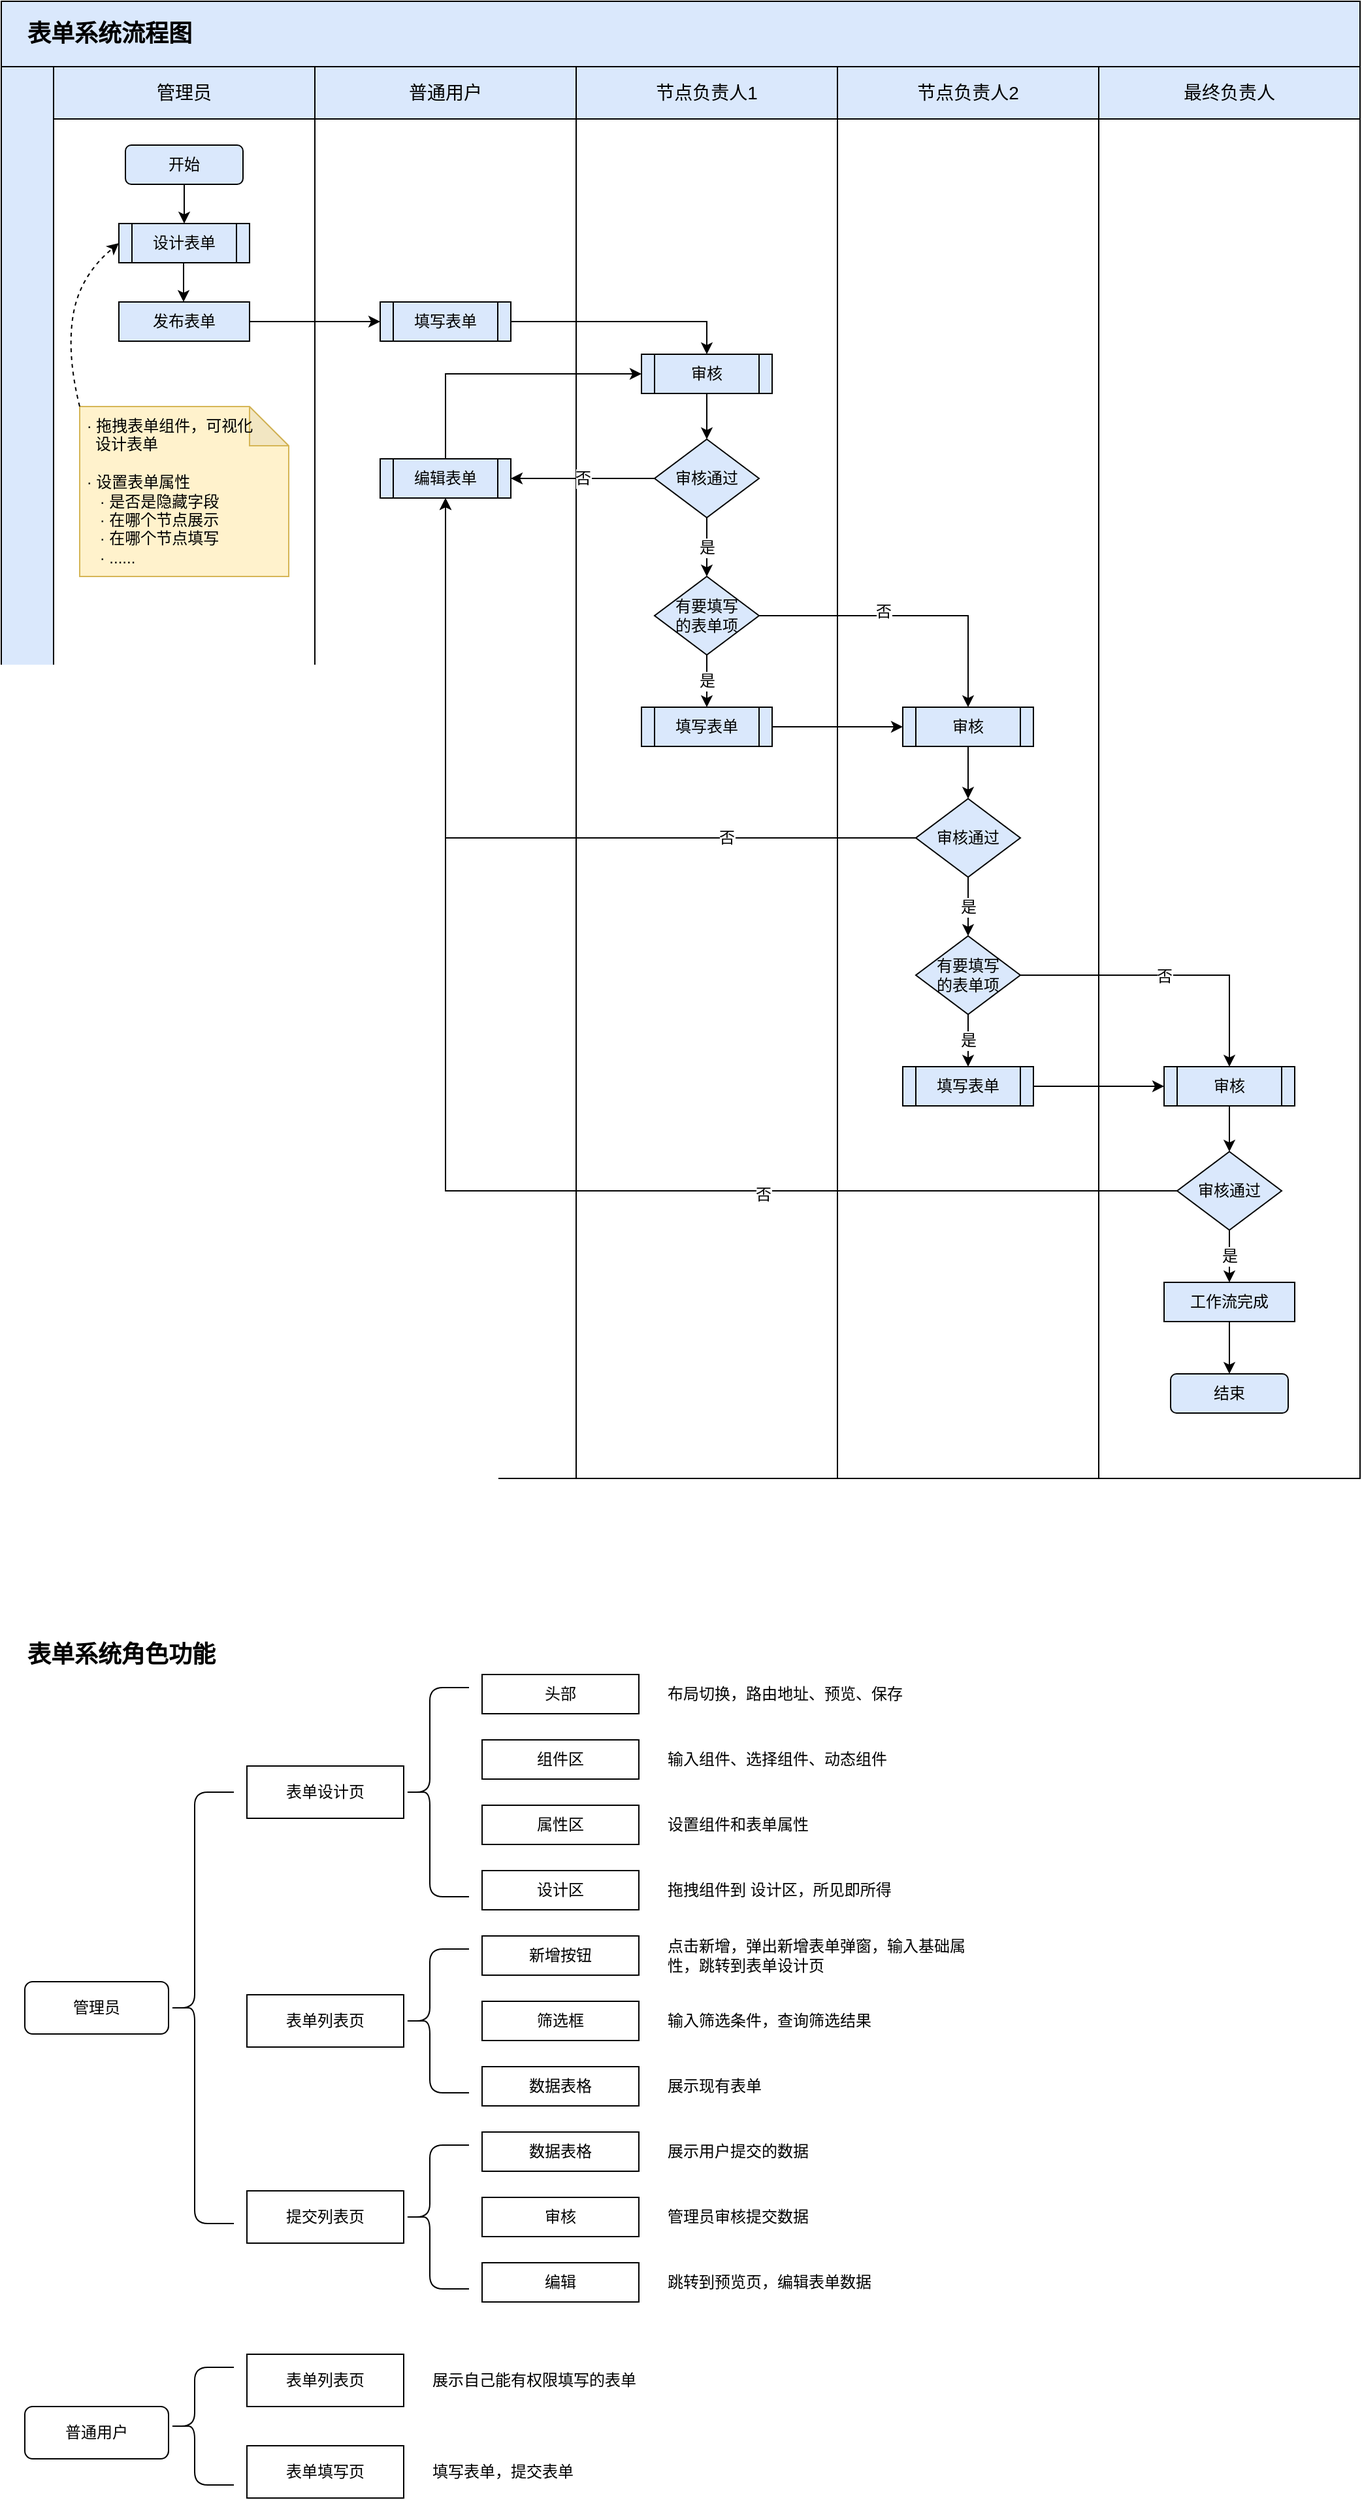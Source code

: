<mxfile version="17.4.5" type="github">
  <diagram id="kgpKYQtTHZ0yAKxKKP6v" name="Page-1">
    <mxGraphModel dx="1384" dy="684" grid="1" gridSize="10" guides="1" tooltips="1" connect="1" arrows="1" fold="1" page="1" pageScale="1" pageWidth="1100" pageHeight="1100" math="0" shadow="0">
      <root>
        <mxCell id="0" />
        <mxCell id="1" parent="0" />
        <mxCell id="IboOVLr7oUpnxhzywGf7-25" value="管理员" style="rounded=1;whiteSpace=wrap;html=1;sketch=0;" parent="1" vertex="1">
          <mxGeometry x="38" y="1595" width="110" height="40" as="geometry" />
        </mxCell>
        <mxCell id="IboOVLr7oUpnxhzywGf7-26" value="" style="shape=curlyBracket;whiteSpace=wrap;html=1;rounded=1;sketch=0;size=0.4;" parent="1" vertex="1">
          <mxGeometry x="148" y="1450" width="50" height="330" as="geometry" />
        </mxCell>
        <mxCell id="IboOVLr7oUpnxhzywGf7-28" value="表单设计页" style="rounded=0;whiteSpace=wrap;html=1;sketch=0;" parent="1" vertex="1">
          <mxGeometry x="208" y="1430" width="120" height="40" as="geometry" />
        </mxCell>
        <mxCell id="IboOVLr7oUpnxhzywGf7-31" value="" style="shape=curlyBracket;whiteSpace=wrap;html=1;rounded=1;sketch=0;size=0.4;" parent="1" vertex="1">
          <mxGeometry x="328" y="1370" width="50" height="160" as="geometry" />
        </mxCell>
        <mxCell id="IboOVLr7oUpnxhzywGf7-35" value="头部" style="rounded=0;whiteSpace=wrap;html=1;sketch=0;" parent="1" vertex="1">
          <mxGeometry x="388" y="1360" width="120" height="30" as="geometry" />
        </mxCell>
        <mxCell id="IboOVLr7oUpnxhzywGf7-36" value="组件区" style="rounded=0;whiteSpace=wrap;html=1;sketch=0;" parent="1" vertex="1">
          <mxGeometry x="388" y="1410" width="120" height="30" as="geometry" />
        </mxCell>
        <mxCell id="IboOVLr7oUpnxhzywGf7-37" value="属性区" style="rounded=0;whiteSpace=wrap;html=1;sketch=0;" parent="1" vertex="1">
          <mxGeometry x="388" y="1460" width="120" height="30" as="geometry" />
        </mxCell>
        <mxCell id="IboOVLr7oUpnxhzywGf7-38" value="设计区" style="rounded=0;whiteSpace=wrap;html=1;sketch=0;" parent="1" vertex="1">
          <mxGeometry x="388" y="1510" width="120" height="30" as="geometry" />
        </mxCell>
        <mxCell id="IboOVLr7oUpnxhzywGf7-39" value="布局切换，路由地址、预览、保存" style="text;html=1;strokeColor=none;fillColor=none;align=left;verticalAlign=middle;whiteSpace=wrap;rounded=0;sketch=0;" parent="1" vertex="1">
          <mxGeometry x="528" y="1360" width="250" height="30" as="geometry" />
        </mxCell>
        <mxCell id="IboOVLr7oUpnxhzywGf7-40" value="输入组件、选择组件、动态组件" style="text;html=1;strokeColor=none;fillColor=none;align=left;verticalAlign=middle;whiteSpace=wrap;rounded=0;sketch=0;" parent="1" vertex="1">
          <mxGeometry x="528" y="1410" width="250" height="30" as="geometry" />
        </mxCell>
        <mxCell id="IboOVLr7oUpnxhzywGf7-41" value="设置组件和表单属性" style="text;html=1;strokeColor=none;fillColor=none;align=left;verticalAlign=middle;whiteSpace=wrap;rounded=0;sketch=0;" parent="1" vertex="1">
          <mxGeometry x="528" y="1460" width="250" height="30" as="geometry" />
        </mxCell>
        <mxCell id="IboOVLr7oUpnxhzywGf7-42" value="拖拽组件到 设计区，所见即所得" style="text;html=1;strokeColor=none;fillColor=none;align=left;verticalAlign=middle;whiteSpace=wrap;rounded=0;sketch=0;" parent="1" vertex="1">
          <mxGeometry x="528" y="1510" width="250" height="30" as="geometry" />
        </mxCell>
        <mxCell id="IboOVLr7oUpnxhzywGf7-43" value="表单列表页" style="rounded=0;whiteSpace=wrap;html=1;sketch=0;" parent="1" vertex="1">
          <mxGeometry x="208" y="1605" width="120" height="40" as="geometry" />
        </mxCell>
        <mxCell id="IboOVLr7oUpnxhzywGf7-44" value="" style="shape=curlyBracket;whiteSpace=wrap;html=1;rounded=1;sketch=0;size=0.4;" parent="1" vertex="1">
          <mxGeometry x="328" y="1570" width="50" height="110" as="geometry" />
        </mxCell>
        <mxCell id="IboOVLr7oUpnxhzywGf7-45" value="新增按钮" style="rounded=0;whiteSpace=wrap;html=1;sketch=0;" parent="1" vertex="1">
          <mxGeometry x="388" y="1560" width="120" height="30" as="geometry" />
        </mxCell>
        <mxCell id="IboOVLr7oUpnxhzywGf7-46" value="筛选框" style="rounded=0;whiteSpace=wrap;html=1;sketch=0;" parent="1" vertex="1">
          <mxGeometry x="388" y="1610" width="120" height="30" as="geometry" />
        </mxCell>
        <mxCell id="IboOVLr7oUpnxhzywGf7-47" value="数据表格" style="rounded=0;whiteSpace=wrap;html=1;sketch=0;" parent="1" vertex="1">
          <mxGeometry x="388" y="1660" width="120" height="30" as="geometry" />
        </mxCell>
        <mxCell id="IboOVLr7oUpnxhzywGf7-50" value="点击新增，弹出新增表单弹窗，输入基础属性，跳转到表单设计页" style="text;html=1;strokeColor=none;fillColor=none;align=left;verticalAlign=middle;whiteSpace=wrap;rounded=0;sketch=0;" parent="1" vertex="1">
          <mxGeometry x="528" y="1560" width="250" height="30" as="geometry" />
        </mxCell>
        <mxCell id="IboOVLr7oUpnxhzywGf7-51" value="输入筛选条件，查询筛选结果" style="text;html=1;strokeColor=none;fillColor=none;align=left;verticalAlign=middle;whiteSpace=wrap;rounded=0;sketch=0;" parent="1" vertex="1">
          <mxGeometry x="528" y="1610" width="250" height="30" as="geometry" />
        </mxCell>
        <mxCell id="IboOVLr7oUpnxhzywGf7-52" value="展示现有表单" style="text;html=1;strokeColor=none;fillColor=none;align=left;verticalAlign=middle;whiteSpace=wrap;rounded=0;sketch=0;" parent="1" vertex="1">
          <mxGeometry x="528" y="1660" width="250" height="30" as="geometry" />
        </mxCell>
        <mxCell id="IboOVLr7oUpnxhzywGf7-53" value="提交列表页" style="rounded=0;whiteSpace=wrap;html=1;sketch=0;" parent="1" vertex="1">
          <mxGeometry x="208" y="1755" width="120" height="40" as="geometry" />
        </mxCell>
        <mxCell id="IboOVLr7oUpnxhzywGf7-54" value="" style="shape=curlyBracket;whiteSpace=wrap;html=1;rounded=1;sketch=0;size=0.4;" parent="1" vertex="1">
          <mxGeometry x="328" y="1720" width="50" height="110" as="geometry" />
        </mxCell>
        <mxCell id="IboOVLr7oUpnxhzywGf7-55" value="数据表格" style="rounded=0;whiteSpace=wrap;html=1;sketch=0;" parent="1" vertex="1">
          <mxGeometry x="388" y="1710" width="120" height="30" as="geometry" />
        </mxCell>
        <mxCell id="IboOVLr7oUpnxhzywGf7-56" value="审核" style="rounded=0;whiteSpace=wrap;html=1;sketch=0;" parent="1" vertex="1">
          <mxGeometry x="388" y="1760" width="120" height="30" as="geometry" />
        </mxCell>
        <mxCell id="IboOVLr7oUpnxhzywGf7-57" value="编辑" style="rounded=0;whiteSpace=wrap;html=1;sketch=0;" parent="1" vertex="1">
          <mxGeometry x="388" y="1810" width="120" height="30" as="geometry" />
        </mxCell>
        <mxCell id="IboOVLr7oUpnxhzywGf7-59" value="展示用户提交的数据" style="text;html=1;strokeColor=none;fillColor=none;align=left;verticalAlign=middle;whiteSpace=wrap;rounded=0;sketch=0;" parent="1" vertex="1">
          <mxGeometry x="528" y="1710" width="250" height="30" as="geometry" />
        </mxCell>
        <mxCell id="IboOVLr7oUpnxhzywGf7-60" value="管理员审核提交数据" style="text;html=1;strokeColor=none;fillColor=none;align=left;verticalAlign=middle;whiteSpace=wrap;rounded=0;sketch=0;" parent="1" vertex="1">
          <mxGeometry x="528" y="1760" width="250" height="30" as="geometry" />
        </mxCell>
        <mxCell id="IboOVLr7oUpnxhzywGf7-61" value="跳转到预览页，编辑表单数据" style="text;html=1;strokeColor=none;fillColor=none;align=left;verticalAlign=middle;whiteSpace=wrap;rounded=0;sketch=0;" parent="1" vertex="1">
          <mxGeometry x="528" y="1810" width="250" height="30" as="geometry" />
        </mxCell>
        <mxCell id="IboOVLr7oUpnxhzywGf7-64" value="普通用户" style="rounded=1;whiteSpace=wrap;html=1;sketch=0;" parent="1" vertex="1">
          <mxGeometry x="38" y="1920" width="110" height="40" as="geometry" />
        </mxCell>
        <mxCell id="IboOVLr7oUpnxhzywGf7-65" value="" style="shape=curlyBracket;whiteSpace=wrap;html=1;rounded=1;sketch=0;size=0.4;" parent="1" vertex="1">
          <mxGeometry x="148" y="1890" width="50" height="90" as="geometry" />
        </mxCell>
        <mxCell id="IboOVLr7oUpnxhzywGf7-66" value="表单列表页" style="rounded=0;whiteSpace=wrap;html=1;sketch=0;" parent="1" vertex="1">
          <mxGeometry x="208" y="1880" width="120" height="40" as="geometry" />
        </mxCell>
        <mxCell id="IboOVLr7oUpnxhzywGf7-72" value="展示自己能有权限填写的表单" style="text;html=1;strokeColor=none;fillColor=none;align=left;verticalAlign=middle;whiteSpace=wrap;rounded=0;sketch=0;" parent="1" vertex="1">
          <mxGeometry x="348" y="1885" width="250" height="30" as="geometry" />
        </mxCell>
        <mxCell id="IboOVLr7oUpnxhzywGf7-76" value="表单填写页" style="rounded=0;whiteSpace=wrap;html=1;sketch=0;" parent="1" vertex="1">
          <mxGeometry x="208" y="1950" width="120" height="40" as="geometry" />
        </mxCell>
        <mxCell id="IboOVLr7oUpnxhzywGf7-83" value="填写表单，提交表单" style="text;html=1;strokeColor=none;fillColor=none;align=left;verticalAlign=middle;whiteSpace=wrap;rounded=0;sketch=0;" parent="1" vertex="1">
          <mxGeometry x="348" y="1955" width="250" height="30" as="geometry" />
        </mxCell>
        <mxCell id="l4G0WWd9K2WXSb8Dgo5U-1" value="表单系统角色功能" style="text;html=1;strokeColor=none;fillColor=none;align=left;verticalAlign=middle;whiteSpace=wrap;rounded=0;fontSize=18;fontStyle=1" vertex="1" parent="1">
          <mxGeometry x="38" y="1330" width="480" height="30" as="geometry" />
        </mxCell>
        <mxCell id="l4G0WWd9K2WXSb8Dgo5U-65" value="" style="rounded=0;whiteSpace=wrap;html=1;fontSize=18;fillColor=#DAE8FC;" vertex="1" parent="1">
          <mxGeometry x="20" y="80" width="1040" height="50" as="geometry" />
        </mxCell>
        <mxCell id="l4G0WWd9K2WXSb8Dgo5U-66" value="" style="rounded=0;whiteSpace=wrap;html=1;fontSize=18;fillColor=#DAE8FC;" vertex="1" parent="1">
          <mxGeometry x="20" y="130" width="40" height="1080" as="geometry" />
        </mxCell>
        <mxCell id="l4G0WWd9K2WXSb8Dgo5U-67" value="" style="rounded=0;whiteSpace=wrap;html=1;fontSize=18;" vertex="1" parent="1">
          <mxGeometry x="60" y="130" width="200" height="1080" as="geometry" />
        </mxCell>
        <mxCell id="l4G0WWd9K2WXSb8Dgo5U-38" value="表单系统流程图" style="text;html=1;strokeColor=none;fillColor=none;align=left;verticalAlign=middle;whiteSpace=wrap;rounded=0;fontSize=18;fontStyle=1" vertex="1" parent="1">
          <mxGeometry x="38" y="90" width="480" height="30" as="geometry" />
        </mxCell>
        <mxCell id="l4G0WWd9K2WXSb8Dgo5U-72" value="" style="rounded=0;whiteSpace=wrap;html=1;fontSize=18;" vertex="1" parent="1">
          <mxGeometry x="260" y="130" width="200" height="1080" as="geometry" />
        </mxCell>
        <mxCell id="l4G0WWd9K2WXSb8Dgo5U-73" value="" style="rounded=0;whiteSpace=wrap;html=1;fontSize=18;" vertex="1" parent="1">
          <mxGeometry x="460" y="130" width="200" height="1080" as="geometry" />
        </mxCell>
        <mxCell id="l4G0WWd9K2WXSb8Dgo5U-74" value="" style="rounded=0;whiteSpace=wrap;html=1;fontSize=18;" vertex="1" parent="1">
          <mxGeometry x="660" y="130" width="200" height="1080" as="geometry" />
        </mxCell>
        <mxCell id="l4G0WWd9K2WXSb8Dgo5U-75" value="" style="rounded=0;whiteSpace=wrap;html=1;fontSize=18;" vertex="1" parent="1">
          <mxGeometry x="860" y="130" width="200" height="1080" as="geometry" />
        </mxCell>
        <mxCell id="l4G0WWd9K2WXSb8Dgo5U-76" value="&lt;font style=&quot;font-size: 14px&quot;&gt;管理员&lt;/font&gt;" style="rounded=0;whiteSpace=wrap;html=1;fontSize=14;fillColor=#DAE8FC;" vertex="1" parent="1">
          <mxGeometry x="60" y="130" width="200" height="40" as="geometry" />
        </mxCell>
        <mxCell id="l4G0WWd9K2WXSb8Dgo5U-81" value="&lt;font style=&quot;font-size: 14px&quot;&gt;普通用户&lt;/font&gt;" style="rounded=0;whiteSpace=wrap;html=1;fontSize=14;fillColor=#DAE8FC;" vertex="1" parent="1">
          <mxGeometry x="260" y="130" width="200" height="40" as="geometry" />
        </mxCell>
        <mxCell id="l4G0WWd9K2WXSb8Dgo5U-82" value="&lt;font style=&quot;font-size: 14px&quot;&gt;节点负责人1&lt;/font&gt;" style="rounded=0;whiteSpace=wrap;html=1;fontSize=14;fillColor=#DAE8FC;" vertex="1" parent="1">
          <mxGeometry x="460" y="130" width="200" height="40" as="geometry" />
        </mxCell>
        <mxCell id="l4G0WWd9K2WXSb8Dgo5U-83" value="节点负责人2" style="rounded=0;whiteSpace=wrap;html=1;fontSize=14;fillColor=#DAE8FC;" vertex="1" parent="1">
          <mxGeometry x="660" y="130" width="200" height="40" as="geometry" />
        </mxCell>
        <mxCell id="l4G0WWd9K2WXSb8Dgo5U-84" value="最终负责人" style="rounded=0;whiteSpace=wrap;html=1;fontSize=14;fillColor=#DAE8FC;" vertex="1" parent="1">
          <mxGeometry x="860" y="130" width="200" height="40" as="geometry" />
        </mxCell>
        <mxCell id="l4G0WWd9K2WXSb8Dgo5U-87" value="" style="edgeStyle=orthogonalEdgeStyle;rounded=0;sketch=0;jumpStyle=none;orthogonalLoop=1;jettySize=auto;html=1;shadow=0;fontSize=12;" edge="1" parent="1" source="l4G0WWd9K2WXSb8Dgo5U-85">
          <mxGeometry relative="1" as="geometry">
            <mxPoint x="160" y="250" as="targetPoint" />
          </mxGeometry>
        </mxCell>
        <mxCell id="l4G0WWd9K2WXSb8Dgo5U-85" value="&lt;font style=&quot;font-size: 12px&quot;&gt;开始&lt;/font&gt;" style="rounded=1;whiteSpace=wrap;html=1;fontSize=12;fillColor=#DAE8FC;" vertex="1" parent="1">
          <mxGeometry x="115" y="190" width="90" height="30" as="geometry" />
        </mxCell>
        <mxCell id="l4G0WWd9K2WXSb8Dgo5U-94" style="edgeStyle=orthogonalEdgeStyle;rounded=0;sketch=0;jumpStyle=none;orthogonalLoop=1;jettySize=auto;html=1;exitX=1;exitY=0.5;exitDx=0;exitDy=0;entryX=0;entryY=0.5;entryDx=0;entryDy=0;shadow=0;fontSize=12;" edge="1" parent="1" source="l4G0WWd9K2WXSb8Dgo5U-89" target="l4G0WWd9K2WXSb8Dgo5U-93">
          <mxGeometry relative="1" as="geometry" />
        </mxCell>
        <mxCell id="l4G0WWd9K2WXSb8Dgo5U-89" value="发布表单" style="rounded=0;whiteSpace=wrap;html=1;fontSize=12;fillColor=#DAE8FC;" vertex="1" parent="1">
          <mxGeometry x="110" y="310" width="100" height="30" as="geometry" />
        </mxCell>
        <mxCell id="l4G0WWd9K2WXSb8Dgo5U-90" value="" style="edgeStyle=orthogonalEdgeStyle;rounded=0;sketch=0;jumpStyle=none;orthogonalLoop=1;jettySize=auto;html=1;shadow=0;fontSize=12;" edge="1" parent="1">
          <mxGeometry relative="1" as="geometry">
            <mxPoint x="159.5" y="280" as="sourcePoint" />
            <mxPoint x="159.5" y="310" as="targetPoint" />
          </mxGeometry>
        </mxCell>
        <mxCell id="l4G0WWd9K2WXSb8Dgo5U-92" value="&lt;span&gt;设计表单&lt;/span&gt;" style="shape=process;whiteSpace=wrap;html=1;backgroundOutline=1;fontSize=12;fillColor=#DAE8FC;" vertex="1" parent="1">
          <mxGeometry x="110" y="250" width="100" height="30" as="geometry" />
        </mxCell>
        <mxCell id="l4G0WWd9K2WXSb8Dgo5U-99" style="edgeStyle=orthogonalEdgeStyle;rounded=0;sketch=0;jumpStyle=none;orthogonalLoop=1;jettySize=auto;html=1;exitX=1;exitY=0.5;exitDx=0;exitDy=0;entryX=0.5;entryY=0;entryDx=0;entryDy=0;shadow=0;fontSize=12;" edge="1" parent="1" source="l4G0WWd9K2WXSb8Dgo5U-93" target="l4G0WWd9K2WXSb8Dgo5U-95">
          <mxGeometry relative="1" as="geometry" />
        </mxCell>
        <mxCell id="l4G0WWd9K2WXSb8Dgo5U-93" value="&lt;span&gt;填写表单&lt;/span&gt;" style="shape=process;whiteSpace=wrap;html=1;backgroundOutline=1;fontSize=12;fillColor=#DAE8FC;" vertex="1" parent="1">
          <mxGeometry x="310" y="310" width="100" height="30" as="geometry" />
        </mxCell>
        <mxCell id="l4G0WWd9K2WXSb8Dgo5U-98" style="edgeStyle=orthogonalEdgeStyle;rounded=0;sketch=0;jumpStyle=none;orthogonalLoop=1;jettySize=auto;html=1;exitX=0.5;exitY=1;exitDx=0;exitDy=0;entryX=0.5;entryY=0;entryDx=0;entryDy=0;shadow=0;fontSize=12;" edge="1" parent="1" source="l4G0WWd9K2WXSb8Dgo5U-95" target="l4G0WWd9K2WXSb8Dgo5U-97">
          <mxGeometry relative="1" as="geometry" />
        </mxCell>
        <mxCell id="l4G0WWd9K2WXSb8Dgo5U-95" value="&lt;span&gt;审核&lt;/span&gt;" style="shape=process;whiteSpace=wrap;html=1;backgroundOutline=1;fontSize=12;fillColor=#DAE8FC;" vertex="1" parent="1">
          <mxGeometry x="510" y="350" width="100" height="30" as="geometry" />
        </mxCell>
        <mxCell id="l4G0WWd9K2WXSb8Dgo5U-101" value="否" style="edgeStyle=orthogonalEdgeStyle;rounded=0;sketch=0;jumpStyle=none;orthogonalLoop=1;jettySize=auto;html=1;exitX=0;exitY=0.5;exitDx=0;exitDy=0;entryX=1;entryY=0.5;entryDx=0;entryDy=0;shadow=0;fontSize=12;" edge="1" parent="1" source="l4G0WWd9K2WXSb8Dgo5U-97" target="l4G0WWd9K2WXSb8Dgo5U-100">
          <mxGeometry relative="1" as="geometry" />
        </mxCell>
        <mxCell id="l4G0WWd9K2WXSb8Dgo5U-104" value="是" style="edgeStyle=orthogonalEdgeStyle;rounded=0;sketch=0;jumpStyle=none;orthogonalLoop=1;jettySize=auto;html=1;exitX=0.5;exitY=1;exitDx=0;exitDy=0;entryX=0.5;entryY=0;entryDx=0;entryDy=0;shadow=0;fontSize=12;" edge="1" parent="1" source="l4G0WWd9K2WXSb8Dgo5U-97" target="l4G0WWd9K2WXSb8Dgo5U-103">
          <mxGeometry relative="1" as="geometry" />
        </mxCell>
        <mxCell id="l4G0WWd9K2WXSb8Dgo5U-97" value="审核通过" style="rhombus;whiteSpace=wrap;html=1;fontSize=12;fillColor=#DAE8FC;" vertex="1" parent="1">
          <mxGeometry x="520" y="415" width="80" height="60" as="geometry" />
        </mxCell>
        <mxCell id="l4G0WWd9K2WXSb8Dgo5U-102" style="edgeStyle=orthogonalEdgeStyle;rounded=0;sketch=0;jumpStyle=none;orthogonalLoop=1;jettySize=auto;html=1;exitX=0.5;exitY=0;exitDx=0;exitDy=0;entryX=0;entryY=0.5;entryDx=0;entryDy=0;shadow=0;fontSize=12;" edge="1" parent="1" source="l4G0WWd9K2WXSb8Dgo5U-100" target="l4G0WWd9K2WXSb8Dgo5U-95">
          <mxGeometry relative="1" as="geometry" />
        </mxCell>
        <mxCell id="l4G0WWd9K2WXSb8Dgo5U-100" value="&lt;span&gt;编辑表单&lt;/span&gt;" style="shape=process;whiteSpace=wrap;html=1;backgroundOutline=1;fontSize=12;fillColor=#DAE8FC;" vertex="1" parent="1">
          <mxGeometry x="310" y="430" width="100" height="30" as="geometry" />
        </mxCell>
        <mxCell id="l4G0WWd9K2WXSb8Dgo5U-106" value="是" style="edgeStyle=orthogonalEdgeStyle;rounded=0;sketch=0;jumpStyle=none;orthogonalLoop=1;jettySize=auto;html=1;exitX=0.5;exitY=1;exitDx=0;exitDy=0;entryX=0.5;entryY=0;entryDx=0;entryDy=0;shadow=0;fontSize=12;" edge="1" parent="1" source="l4G0WWd9K2WXSb8Dgo5U-103" target="l4G0WWd9K2WXSb8Dgo5U-105">
          <mxGeometry relative="1" as="geometry" />
        </mxCell>
        <mxCell id="l4G0WWd9K2WXSb8Dgo5U-110" style="edgeStyle=orthogonalEdgeStyle;rounded=0;sketch=0;jumpStyle=none;orthogonalLoop=1;jettySize=auto;html=1;exitX=1;exitY=0.5;exitDx=0;exitDy=0;entryX=0.5;entryY=0;entryDx=0;entryDy=0;shadow=0;fontSize=12;" edge="1" parent="1" source="l4G0WWd9K2WXSb8Dgo5U-103" target="l4G0WWd9K2WXSb8Dgo5U-108">
          <mxGeometry relative="1" as="geometry" />
        </mxCell>
        <mxCell id="l4G0WWd9K2WXSb8Dgo5U-111" value="否" style="edgeLabel;html=1;align=center;verticalAlign=middle;resizable=0;points=[];fontSize=12;" vertex="1" connectable="0" parent="l4G0WWd9K2WXSb8Dgo5U-110">
          <mxGeometry x="-0.179" y="3" relative="1" as="geometry">
            <mxPoint as="offset" />
          </mxGeometry>
        </mxCell>
        <mxCell id="l4G0WWd9K2WXSb8Dgo5U-103" value="有要填写&lt;br&gt;的表单项" style="rhombus;whiteSpace=wrap;html=1;fontSize=12;fillColor=#DAE8FC;" vertex="1" parent="1">
          <mxGeometry x="520" y="520" width="80" height="60" as="geometry" />
        </mxCell>
        <mxCell id="l4G0WWd9K2WXSb8Dgo5U-109" style="edgeStyle=orthogonalEdgeStyle;rounded=0;sketch=0;jumpStyle=none;orthogonalLoop=1;jettySize=auto;html=1;exitX=1;exitY=0.5;exitDx=0;exitDy=0;entryX=0;entryY=0.5;entryDx=0;entryDy=0;shadow=0;fontSize=12;" edge="1" parent="1" source="l4G0WWd9K2WXSb8Dgo5U-105" target="l4G0WWd9K2WXSb8Dgo5U-108">
          <mxGeometry relative="1" as="geometry" />
        </mxCell>
        <mxCell id="l4G0WWd9K2WXSb8Dgo5U-105" value="&lt;span&gt;填写表单&lt;/span&gt;" style="shape=process;whiteSpace=wrap;html=1;backgroundOutline=1;fontSize=12;fillColor=#DAE8FC;" vertex="1" parent="1">
          <mxGeometry x="510" y="620" width="100" height="30" as="geometry" />
        </mxCell>
        <mxCell id="l4G0WWd9K2WXSb8Dgo5U-115" style="edgeStyle=orthogonalEdgeStyle;rounded=0;sketch=0;jumpStyle=none;orthogonalLoop=1;jettySize=auto;html=1;exitX=0.5;exitY=1;exitDx=0;exitDy=0;entryX=0.5;entryY=0;entryDx=0;entryDy=0;shadow=0;fontSize=12;" edge="1" parent="1" source="l4G0WWd9K2WXSb8Dgo5U-108" target="l4G0WWd9K2WXSb8Dgo5U-112">
          <mxGeometry relative="1" as="geometry" />
        </mxCell>
        <mxCell id="l4G0WWd9K2WXSb8Dgo5U-108" value="&lt;span&gt;审核&lt;/span&gt;" style="shape=process;whiteSpace=wrap;html=1;backgroundOutline=1;fontSize=12;fillColor=#DAE8FC;" vertex="1" parent="1">
          <mxGeometry x="710" y="620" width="100" height="30" as="geometry" />
        </mxCell>
        <mxCell id="l4G0WWd9K2WXSb8Dgo5U-116" value="是" style="edgeStyle=orthogonalEdgeStyle;rounded=0;sketch=0;jumpStyle=none;orthogonalLoop=1;jettySize=auto;html=1;exitX=0.5;exitY=1;exitDx=0;exitDy=0;entryX=0.5;entryY=0;entryDx=0;entryDy=0;shadow=0;fontSize=12;" edge="1" parent="1" source="l4G0WWd9K2WXSb8Dgo5U-112" target="l4G0WWd9K2WXSb8Dgo5U-113">
          <mxGeometry relative="1" as="geometry" />
        </mxCell>
        <mxCell id="l4G0WWd9K2WXSb8Dgo5U-118" style="edgeStyle=orthogonalEdgeStyle;rounded=0;sketch=0;jumpStyle=none;orthogonalLoop=1;jettySize=auto;html=1;exitX=0;exitY=0.5;exitDx=0;exitDy=0;entryX=0.5;entryY=1;entryDx=0;entryDy=0;shadow=0;fontSize=12;" edge="1" parent="1" source="l4G0WWd9K2WXSb8Dgo5U-112" target="l4G0WWd9K2WXSb8Dgo5U-100">
          <mxGeometry relative="1" as="geometry" />
        </mxCell>
        <mxCell id="l4G0WWd9K2WXSb8Dgo5U-119" value="否" style="edgeLabel;html=1;align=center;verticalAlign=middle;resizable=0;points=[];fontSize=12;" vertex="1" connectable="0" parent="l4G0WWd9K2WXSb8Dgo5U-118">
          <mxGeometry x="-0.533" relative="1" as="geometry">
            <mxPoint as="offset" />
          </mxGeometry>
        </mxCell>
        <mxCell id="l4G0WWd9K2WXSb8Dgo5U-112" value="审核通过" style="rhombus;whiteSpace=wrap;html=1;fontSize=12;fillColor=#DAE8FC;" vertex="1" parent="1">
          <mxGeometry x="720" y="690" width="80" height="60" as="geometry" />
        </mxCell>
        <mxCell id="l4G0WWd9K2WXSb8Dgo5U-117" value="是" style="edgeStyle=orthogonalEdgeStyle;rounded=0;sketch=0;jumpStyle=none;orthogonalLoop=1;jettySize=auto;html=1;exitX=0.5;exitY=1;exitDx=0;exitDy=0;entryX=0.5;entryY=0;entryDx=0;entryDy=0;shadow=0;fontSize=12;" edge="1" parent="1" source="l4G0WWd9K2WXSb8Dgo5U-113" target="l4G0WWd9K2WXSb8Dgo5U-114">
          <mxGeometry relative="1" as="geometry" />
        </mxCell>
        <mxCell id="l4G0WWd9K2WXSb8Dgo5U-128" style="edgeStyle=orthogonalEdgeStyle;rounded=0;sketch=0;jumpStyle=none;orthogonalLoop=1;jettySize=auto;html=1;exitX=1;exitY=0.5;exitDx=0;exitDy=0;entryX=0.5;entryY=0;entryDx=0;entryDy=0;shadow=0;fontSize=12;" edge="1" parent="1" source="l4G0WWd9K2WXSb8Dgo5U-113" target="l4G0WWd9K2WXSb8Dgo5U-120">
          <mxGeometry relative="1" as="geometry" />
        </mxCell>
        <mxCell id="l4G0WWd9K2WXSb8Dgo5U-129" value="否" style="edgeLabel;html=1;align=center;verticalAlign=middle;resizable=0;points=[];fontSize=12;" vertex="1" connectable="0" parent="l4G0WWd9K2WXSb8Dgo5U-128">
          <mxGeometry x="-0.043" y="-1" relative="1" as="geometry">
            <mxPoint as="offset" />
          </mxGeometry>
        </mxCell>
        <mxCell id="l4G0WWd9K2WXSb8Dgo5U-113" value="有要填写&lt;br&gt;的表单项" style="rhombus;whiteSpace=wrap;html=1;fontSize=12;fillColor=#DAE8FC;" vertex="1" parent="1">
          <mxGeometry x="720" y="795" width="80" height="60" as="geometry" />
        </mxCell>
        <mxCell id="l4G0WWd9K2WXSb8Dgo5U-127" style="edgeStyle=orthogonalEdgeStyle;rounded=0;sketch=0;jumpStyle=none;orthogonalLoop=1;jettySize=auto;html=1;exitX=1;exitY=0.5;exitDx=0;exitDy=0;entryX=0;entryY=0.5;entryDx=0;entryDy=0;shadow=0;fontSize=12;" edge="1" parent="1" source="l4G0WWd9K2WXSb8Dgo5U-114" target="l4G0WWd9K2WXSb8Dgo5U-120">
          <mxGeometry relative="1" as="geometry" />
        </mxCell>
        <mxCell id="l4G0WWd9K2WXSb8Dgo5U-114" value="&lt;span&gt;填写表单&lt;/span&gt;" style="shape=process;whiteSpace=wrap;html=1;backgroundOutline=1;fontSize=12;fillColor=#DAE8FC;" vertex="1" parent="1">
          <mxGeometry x="710" y="895" width="100" height="30" as="geometry" />
        </mxCell>
        <mxCell id="l4G0WWd9K2WXSb8Dgo5U-126" style="edgeStyle=orthogonalEdgeStyle;rounded=0;sketch=0;jumpStyle=none;orthogonalLoop=1;jettySize=auto;html=1;exitX=0.5;exitY=1;exitDx=0;exitDy=0;entryX=0.5;entryY=0;entryDx=0;entryDy=0;shadow=0;fontSize=12;" edge="1" parent="1" source="l4G0WWd9K2WXSb8Dgo5U-120" target="l4G0WWd9K2WXSb8Dgo5U-121">
          <mxGeometry relative="1" as="geometry" />
        </mxCell>
        <mxCell id="l4G0WWd9K2WXSb8Dgo5U-120" value="审核" style="shape=process;whiteSpace=wrap;html=1;backgroundOutline=1;fontSize=12;fillColor=#DAE8FC;" vertex="1" parent="1">
          <mxGeometry x="910" y="895" width="100" height="30" as="geometry" />
        </mxCell>
        <mxCell id="l4G0WWd9K2WXSb8Dgo5U-122" style="edgeStyle=orthogonalEdgeStyle;rounded=0;sketch=0;jumpStyle=none;orthogonalLoop=1;jettySize=auto;html=1;exitX=0;exitY=0.5;exitDx=0;exitDy=0;entryX=0.5;entryY=1;entryDx=0;entryDy=0;shadow=0;fontSize=12;" edge="1" parent="1" source="l4G0WWd9K2WXSb8Dgo5U-121" target="l4G0WWd9K2WXSb8Dgo5U-100">
          <mxGeometry relative="1" as="geometry" />
        </mxCell>
        <mxCell id="l4G0WWd9K2WXSb8Dgo5U-123" value="否" style="edgeLabel;html=1;align=center;verticalAlign=middle;resizable=0;points=[];fontSize=12;" vertex="1" connectable="0" parent="l4G0WWd9K2WXSb8Dgo5U-122">
          <mxGeometry x="-0.418" y="3" relative="1" as="geometry">
            <mxPoint as="offset" />
          </mxGeometry>
        </mxCell>
        <mxCell id="l4G0WWd9K2WXSb8Dgo5U-125" value="是" style="edgeStyle=orthogonalEdgeStyle;rounded=0;sketch=0;jumpStyle=none;orthogonalLoop=1;jettySize=auto;html=1;exitX=0.5;exitY=1;exitDx=0;exitDy=0;entryX=0.5;entryY=0;entryDx=0;entryDy=0;shadow=0;fontSize=12;" edge="1" parent="1" source="l4G0WWd9K2WXSb8Dgo5U-121" target="l4G0WWd9K2WXSb8Dgo5U-124">
          <mxGeometry relative="1" as="geometry" />
        </mxCell>
        <mxCell id="l4G0WWd9K2WXSb8Dgo5U-121" value="审核通过" style="rhombus;whiteSpace=wrap;html=1;fontSize=12;fillColor=#DAE8FC;" vertex="1" parent="1">
          <mxGeometry x="920" y="960" width="80" height="60" as="geometry" />
        </mxCell>
        <mxCell id="l4G0WWd9K2WXSb8Dgo5U-131" style="edgeStyle=orthogonalEdgeStyle;rounded=0;sketch=0;jumpStyle=none;orthogonalLoop=1;jettySize=auto;html=1;exitX=0.5;exitY=1;exitDx=0;exitDy=0;entryX=0.5;entryY=0;entryDx=0;entryDy=0;shadow=0;fontSize=12;" edge="1" parent="1" source="l4G0WWd9K2WXSb8Dgo5U-124" target="l4G0WWd9K2WXSb8Dgo5U-130">
          <mxGeometry relative="1" as="geometry" />
        </mxCell>
        <mxCell id="l4G0WWd9K2WXSb8Dgo5U-124" value="工作流完成" style="rounded=0;whiteSpace=wrap;html=1;fontSize=12;fillColor=#DAE8FC;" vertex="1" parent="1">
          <mxGeometry x="910" y="1060" width="100" height="30" as="geometry" />
        </mxCell>
        <mxCell id="l4G0WWd9K2WXSb8Dgo5U-130" value="&lt;font style=&quot;font-size: 12px&quot;&gt;结束&lt;/font&gt;" style="rounded=1;whiteSpace=wrap;html=1;fontSize=12;fillColor=#DAE8FC;" vertex="1" parent="1">
          <mxGeometry x="915" y="1130" width="90" height="30" as="geometry" />
        </mxCell>
        <mxCell id="l4G0WWd9K2WXSb8Dgo5U-133" value="&amp;nbsp;· 拖拽表单组件，可视化&lt;br&gt;&amp;nbsp; &amp;nbsp;设计表单&lt;br&gt;&lt;br&gt;&amp;nbsp;· 设置表单属性&lt;br&gt;&amp;nbsp; &amp;nbsp; · 是否是隐藏字段&lt;br&gt;&amp;nbsp; &amp;nbsp; · 在哪个节点展示&lt;br&gt;&amp;nbsp; &amp;nbsp; · 在哪个节点填写&lt;br&gt;&amp;nbsp; &amp;nbsp; · ......" style="shape=note;whiteSpace=wrap;html=1;backgroundOutline=1;darkOpacity=0.05;fontSize=12;fillColor=#fff2cc;strokeColor=#d6b656;align=left;" vertex="1" parent="1">
          <mxGeometry x="80" y="390" width="160" height="130" as="geometry" />
        </mxCell>
        <mxCell id="l4G0WWd9K2WXSb8Dgo5U-136" value="" style="curved=1;endArrow=classic;html=1;rounded=0;shadow=0;sketch=0;fontSize=12;jumpStyle=none;exitX=0;exitY=0;exitDx=0;exitDy=0;exitPerimeter=0;entryX=0;entryY=0.5;entryDx=0;entryDy=0;dashed=1;" edge="1" parent="1" source="l4G0WWd9K2WXSb8Dgo5U-133" target="l4G0WWd9K2WXSb8Dgo5U-92">
          <mxGeometry width="50" height="50" relative="1" as="geometry">
            <mxPoint x="65" y="310" as="sourcePoint" />
            <mxPoint x="115" y="260" as="targetPoint" />
            <Array as="points">
              <mxPoint x="70" y="350" />
              <mxPoint x="80" y="290" />
            </Array>
          </mxGeometry>
        </mxCell>
      </root>
    </mxGraphModel>
  </diagram>
</mxfile>
